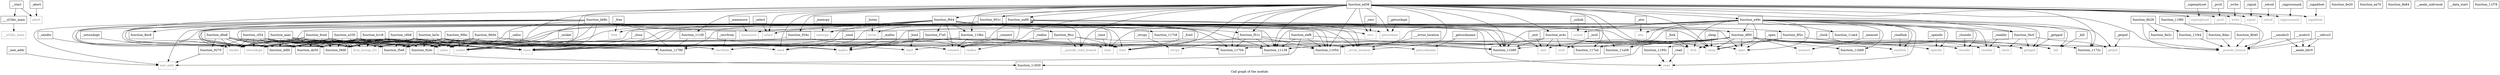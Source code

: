 digraph "Call graph of the module." {
  label="Call graph of the module.";
  node [shape=record];

  Node____uClibc_main [label="{___uClibc_main}"];
  Node__memset [label="{_memset}"];
  Node__realloc [label="{_realloc}"];
  Node__getppid [label="{_getppid}"];
  Node_function_11704 [label="{function_11704}"];
  Node__getsockname [label="{_getsockname}"];
  Node__time [label="{_time}"];
  Node__fcntl [label="{_fcntl}"];
  Node__opendir [label="{_opendir}"];
  Node__getsockopt [label="{_getsockopt}"];
  Node_function_8ec8 [label="{function_8ec8}"];
  Node_function_11780 [label="{function_11780}"];
  Node____errno_location [label="{___errno_location}"];
  Node__listen [label="{_listen}"];
  Node_function_be3c [label="{function_be3c}"];
  Node__exit [label="{_exit}"];
  Node_function_c6b8 [label="{function_c6b8}"];
  Node_function_8f2c [label="{function_8f2c}"];
  Node__close [label="{_close}"];
  Node_function_8dac [label="{function_8dac}"];
  Node_function_901c [label="{function_901c}"];
  Node_function_ed38 [label="{function_ed38}"];
  Node_function_cf34 [label="{function_cf34}"];
  Node__atoi [label="{_atoi}"];
  Node_function_9270 [label="{function_9270}"];
  Node_function_117a4 [label="{function_117a4}"];
  Node_function_d6a8 [label="{function_d6a8}"];
  Node_function_8e20 [label="{function_8e20}"];
  Node_function_92dc [label="{function_92dc}"];
  Node_function_f468 [label="{function_f468}"];
  Node_function_934c [label="{function_934c}"];
  Node__free [label="{_free}"];
  Node_function_ddf4 [label="{function_ddf4}"];
  Node__open [label="{_open}"];
  Node_function_96d4 [label="{function_96d4}"];
  Node_function_de50 [label="{function_de50}"];
  Node_function_f4c0 [label="{function_f4c0}"];
  Node_function_99bc [label="{function_99bc}"];
  Node_function_8e2c [label="{function_8e2c}"];
  Node_function_df00 [label="{function_df00}"];
  Node__clock [label="{_clock}"];
  Node__fork [label="{_fork}"];
  Node_function_9ca4 [label="{function_9ca4}"];
  Node_function_f51c [label="{function_f51c}"];
  Node_function_11138 [label="{function_11138}"];
  Node_function_e49c [label="{function_e49c}"];
  Node_function_a330 [label="{function_a330}"];
  Node_function_11054 [label="{function_11054}"];
  Node_function_f5e8 [label="{function_f5e8}"];
  Node_function_117c8 [label="{function_117c8}"];
  Node_function_111f0 [label="{function_111f0}"];
  Node_function_ea70 [label="{function_ea70}"];
  Node__setsid [label="{_setsid}"];
  Node_function_f6cc [label="{function_f6cc}"];
  Node__sigprocmask [label="{_sigprocmask}"];
  Node_function_8e84 [label="{function_8e84}"];
  Node_function_aaac [label="{function_aaac}"];
  Node_function_f7a0 [label="{function_f7a0}"];
  Node_function_ea88 [label="{function_ea88}"];
  Node_function_1172c [label="{function_1172c}"];
  Node_function_b1c8 [label="{function_b1c8}"];
  Node_function_ebf8 [label="{function_ebf8}"];
  Node__closedir [label="{_closedir}"];
  Node_function_b68c [label="{function_b68c}"];
  Node_function_ec4c [label="{function_ec4c}"];
  Node___start [label="{__start}"];
  Node_function_f944 [label="{function_f944}"];
  Node_function_11080 [label="{function_11080}"];
  Node_function_11830 [label="{function_11830}"];
  Node_ioctl [color="gray50", fontcolor="gray50", label="{ioctl}"];
  Node_recv [color="gray50", fontcolor="gray50", label="{recv}"];
  Node_connect [color="gray50", fontcolor="gray50", label="{connect}"];
  Node_sigemptyset [color="gray50", fontcolor="gray50", label="{sigemptyset}"];
  Node_memmove [color="gray50", fontcolor="gray50", label="{memmove}"];
  Node___aeabi_uidivmod [label="{__aeabi_uidivmod}"];
  Node___umodsi3 [label="{__umodsi3}"];
  Node___modsi3 [label="{__modsi3}"];
  Node_getpid [color="gray50", fontcolor="gray50", label="{getpid}"];
  Node_prctl [color="gray50", fontcolor="gray50", label="{prctl}"];
  Node_memcpy [color="gray50", fontcolor="gray50", label="{memcpy}"];
  Node_readlink [color="gray50", fontcolor="gray50", label="{readlink}"];
  Node_function_1195c [label="{function_1195c}"];
  Node_function_11ae4 [label="{function_11ae4}"];
  Node_function_11b68 [label="{function_11b68}"];
  Node___udivsi3 [label="{__udivsi3}"];
  Node_function_119bc [label="{function_119bc}"];
  Node_function_11a58 [label="{function_11a58}"];
  Node_malloc [color="gray50", fontcolor="gray50", label="{malloc}"];
  Node_sleep [color="gray50", fontcolor="gray50", label="{sleep}"];
  Node_recvfrom [color="gray50", fontcolor="gray50", label="{recvfrom}"];
  Node_socket [color="gray50", fontcolor="gray50", label="{socket}"];
  Node_send [color="gray50", fontcolor="gray50", label="{send}"];
  Node_abort [color="gray50", fontcolor="gray50", label="{abort}"];
  Node_calloc [color="gray50", fontcolor="gray50", label="{calloc}"];
  Node_write [color="gray50", fontcolor="gray50", label="{write}"];
  Node_kill [color="gray50", fontcolor="gray50", label="{kill}"];
  Node_bind [color="gray50", fontcolor="gray50", label="{bind}"];
  Node_inet_addr [color="gray50", fontcolor="gray50", label="{inet_addr}"];
  Node_setsockopt [color="gray50", fontcolor="gray50", label="{setsockopt}"];
  Node_signal [color="gray50", fontcolor="gray50", label="{signal}"];
  Node_read [color="gray50", fontcolor="gray50", label="{read}"];
  Node_unlink [color="gray50", fontcolor="gray50", label="{unlink}"];
  Node_sendto [color="gray50", fontcolor="gray50", label="{sendto}"];
  Node_realloc [color="gray50", fontcolor="gray50", label="{realloc}"];
  Node_listen [color="gray50", fontcolor="gray50", label="{listen}"];
  Node_fork [color="gray50", fontcolor="gray50", label="{fork}"];
  Node___uClibc_main [color="gray50", fontcolor="gray50", label="{__uClibc_main}"];
  Node_memset [color="gray50", fontcolor="gray50", label="{memset}"];
  Node_getppid [color="gray50", fontcolor="gray50", label="{getppid}"];
  Node_time [color="gray50", fontcolor="gray50", label="{time}"];
  Node_opendir [color="gray50", fontcolor="gray50", label="{opendir}"];
  Node_getsockopt [color="gray50", fontcolor="gray50", label="{getsockopt}"];
  Node___errno_location [color="gray50", fontcolor="gray50", label="{__errno_location}"];
  Node_exit [color="gray50", fontcolor="gray50", label="{exit}"];
  Node_atoi [color="gray50", fontcolor="gray50", label="{atoi}"];
  Node_open [color="gray50", fontcolor="gray50", label="{open}"];
  Node_clock [color="gray50", fontcolor="gray50", label="{clock}"];
  Node_setsid [color="gray50", fontcolor="gray50", label="{setsid}"];
  Node_closedir [color="gray50", fontcolor="gray50", label="{closedir}"];
  Node_fcntl [color="gray50", fontcolor="gray50", label="{fcntl}"];
  Node_close [color="gray50", fontcolor="gray50", label="{close}"];
  Node_free [color="gray50", fontcolor="gray50", label="{free}"];
  Node_sigprocmask [color="gray50", fontcolor="gray50", label="{sigprocmask}"];
  Node_getsockname [color="gray50", fontcolor="gray50", label="{getsockname}"];
  Node___data_start [label="{__data_start}"];
  Node_llvm_bswap_i32 [color="gray50", fontcolor="gray50", label="{llvm_bswap_i32}"];
  Node___aeabi_ldiv0 [label="{__aeabi_ldiv0}"];
  Node_function_11f44 [label="{function_11f44}"];
  Node_function_11f78 [label="{function_11f78}"];
  Node_function_11f80 [label="{function_11f80}"];
  Node_strcpy [color="gray50", fontcolor="gray50", label="{strcpy}"];
  Node_select [color="gray50", fontcolor="gray50", label="{select}"];
  Node_readdir [color="gray50", fontcolor="gray50", label="{readdir}"];
  Node_sigaddset [color="gray50", fontcolor="gray50", label="{sigaddset}"];
  Node___pseudo_branch [color="gray50", fontcolor="gray50", label="{__pseudo_branch}"];
  Node___pseudo_cond_branch [color="gray50", fontcolor="gray50", label="{__pseudo_cond_branch}"];
  Node_function_8b28 [label="{function_8b28}"];
  Node_function_8b40 [label="{function_8b40}"];
  Node__strcpy [label="{_strcpy}"];
  Node__ioctl [label="{_ioctl}"];
  Node__recv [label="{_recv}"];
  Node__connect [label="{_connect}"];
  Node__sigemptyset [label="{_sigemptyset}"];
  Node__memmove [label="{_memmove}"];
  Node__getpid [label="{_getpid}"];
  Node__prctl [label="{_prctl}"];
  Node__memcpy [label="{_memcpy}"];
  Node__readlink [label="{_readlink}"];
  Node__malloc [label="{_malloc}"];
  Node__sleep [label="{_sleep}"];
  Node__recvfrom [label="{_recvfrom}"];
  Node__socket [label="{_socket}"];
  Node__select [label="{_select}"];
  Node__readdir [label="{_readdir}"];
  Node__sigaddset [label="{_sigaddset}"];
  Node__send [label="{_send}"];
  Node__abort [label="{_abort}"];
  Node__calloc [label="{_calloc}"];
  Node__write [label="{_write}"];
  Node__kill [label="{_kill}"];
  Node__bind [label="{_bind}"];
  Node__inet_addr [label="{_inet_addr}"];
  Node__setsockopt [label="{_setsockopt}"];
  Node__signal [label="{_signal}"];
  Node__read [label="{_read}"];
  Node__unlink [label="{_unlink}"];
  Node__sendto [label="{_sendto}"];
  Node____uClibc_main -> Node___uClibc_main;
  Node__memset -> Node_memset;
  Node__realloc -> Node_realloc;
  Node__getppid -> Node_getppid;
  Node__getsockname -> Node_getsockname;
  Node__time -> Node_time;
  Node__fcntl -> Node_fcntl;
  Node__opendir -> Node_opendir;
  Node__getsockopt -> Node_getsockopt;
  Node____errno_location -> Node___errno_location;
  Node__listen -> Node_listen;
  Node_function_be3c -> Node_function_92dc;
  Node_function_be3c -> Node_function_f468;
  Node_function_be3c -> Node_function_ddf4;
  Node_function_be3c -> Node_function_de50;
  Node_function_be3c -> Node_function_f5e8;
  Node_function_be3c -> Node_connect;
  Node_function_be3c -> Node_malloc;
  Node_function_be3c -> Node_recvfrom;
  Node_function_be3c -> Node_socket;
  Node_function_be3c -> Node_calloc;
  Node_function_be3c -> Node_setsockopt;
  Node_function_be3c -> Node_sendto;
  Node_function_be3c -> Node_time;
  Node_function_be3c -> Node_fcntl;
  Node_function_be3c -> Node_close;
  Node_function_be3c -> Node_llvm_bswap_i32;
  Node__exit -> Node_exit;
  Node_function_c6b8 -> Node_function_92dc;
  Node_function_c6b8 -> Node_function_f468;
  Node_function_c6b8 -> Node_function_ddf4;
  Node_function_c6b8 -> Node_function_de50;
  Node_function_c6b8 -> Node_function_f5e8;
  Node_function_c6b8 -> Node_connect;
  Node_function_c6b8 -> Node_malloc;
  Node_function_c6b8 -> Node_recvfrom;
  Node_function_c6b8 -> Node_socket;
  Node_function_c6b8 -> Node_calloc;
  Node_function_c6b8 -> Node_setsockopt;
  Node_function_c6b8 -> Node_sendto;
  Node_function_c6b8 -> Node_time;
  Node_function_c6b8 -> Node_fcntl;
  Node_function_c6b8 -> Node_close;
  Node_function_c6b8 -> Node_llvm_bswap_i32;
  Node_function_8f2c -> Node_sleep;
  Node_function_8f2c -> Node_kill;
  Node_function_8f2c -> Node_fork;
  Node_function_8f2c -> Node_getppid;
  Node_function_8f2c -> Node_exit;
  Node_function_8f2c -> Node___pseudo_branch;
  Node__close -> Node_close;
  Node_function_8dac -> Node___pseudo_branch;
  Node_function_901c -> Node_function_11780;
  Node_function_901c -> Node_function_8f2c;
  Node_function_901c -> Node_calloc;
  Node_function_901c -> Node___errno_location;
  Node_function_901c -> Node_free;
  Node_function_901c -> Node___pseudo_cond_branch;
  Node_function_ed38 -> Node_function_11704;
  Node_function_ed38 -> Node_function_901c;
  Node_function_ed38 -> Node_function_117a4;
  Node_function_ed38 -> Node_function_f468;
  Node_function_ed38 -> Node_function_934c;
  Node_function_ed38 -> Node_function_f4c0;
  Node_function_ed38 -> Node_function_f51c;
  Node_function_ed38 -> Node_function_11138;
  Node_function_ed38 -> Node_function_e49c;
  Node_function_ed38 -> Node_function_11054;
  Node_function_ed38 -> Node_function_111f0;
  Node_function_ed38 -> Node_function_ea88;
  Node_function_ed38 -> Node_function_1172c;
  Node_function_ed38 -> Node_function_ec4c;
  Node_function_ed38 -> Node_function_f944;
  Node_function_ed38 -> Node_function_11080;
  Node_function_ed38 -> Node_recv;
  Node_function_ed38 -> Node_connect;
  Node_function_ed38 -> Node_sigemptyset;
  Node_function_ed38 -> Node_prctl;
  Node_function_ed38 -> Node_function_119bc;
  Node_function_ed38 -> Node_sleep;
  Node_function_ed38 -> Node_socket;
  Node_function_ed38 -> Node_send;
  Node_function_ed38 -> Node_write;
  Node_function_ed38 -> Node_signal;
  Node_function_ed38 -> Node_fork;
  Node_function_ed38 -> Node_getsockopt;
  Node_function_ed38 -> Node___errno_location;
  Node_function_ed38 -> Node_setsid;
  Node_function_ed38 -> Node_fcntl;
  Node_function_ed38 -> Node_close;
  Node_function_ed38 -> Node_sigprocmask;
  Node_function_ed38 -> Node_select;
  Node_function_ed38 -> Node_sigaddset;
  Node_function_ed38 -> Node___pseudo_branch;
  Node_function_ed38 -> Node___pseudo_cond_branch;
  Node_function_cf34 -> Node_function_9270;
  Node_function_cf34 -> Node_function_92dc;
  Node_function_cf34 -> Node_function_f468;
  Node_function_cf34 -> Node_function_ddf4;
  Node_function_cf34 -> Node_function_de50;
  Node_function_cf34 -> Node_function_f5e8;
  Node_function_cf34 -> Node_socket;
  Node_function_cf34 -> Node_calloc;
  Node_function_cf34 -> Node_setsockopt;
  Node_function_cf34 -> Node_sendto;
  Node_function_cf34 -> Node_close;
  Node_function_cf34 -> Node_llvm_bswap_i32;
  Node__atoi -> Node_atoi;
  Node_function_9270 -> Node_inet_addr;
  Node_function_d6a8 -> Node_function_9270;
  Node_function_d6a8 -> Node_function_92dc;
  Node_function_d6a8 -> Node_function_f468;
  Node_function_d6a8 -> Node_function_ddf4;
  Node_function_d6a8 -> Node_function_de50;
  Node_function_d6a8 -> Node_socket;
  Node_function_d6a8 -> Node_calloc;
  Node_function_d6a8 -> Node_setsockopt;
  Node_function_d6a8 -> Node_sendto;
  Node_function_d6a8 -> Node_close;
  Node_function_d6a8 -> Node_llvm_bswap_i32;
  Node_function_92dc -> Node_function_11830;
  Node_function_934c -> Node_calloc;
  Node_function_934c -> Node_realloc;
  Node__free -> Node_free;
  Node__open -> Node_open;
  Node_function_96d4 -> Node_function_92dc;
  Node_function_96d4 -> Node_function_f468;
  Node_function_96d4 -> Node_function_f5e8;
  Node_function_96d4 -> Node_connect;
  Node_function_96d4 -> Node_socket;
  Node_function_96d4 -> Node_send;
  Node_function_96d4 -> Node_calloc;
  Node_function_96d4 -> Node_bind;
  Node_function_96d4 -> Node_llvm_bswap_i32;
  Node_function_f4c0 -> Node_getpid;
  Node_function_f4c0 -> Node_getppid;
  Node_function_f4c0 -> Node_time;
  Node_function_f4c0 -> Node_clock;
  Node_function_99bc -> Node_function_92dc;
  Node_function_99bc -> Node_function_f468;
  Node_function_99bc -> Node_function_f5e8;
  Node_function_99bc -> Node_connect;
  Node_function_99bc -> Node_socket;
  Node_function_99bc -> Node_send;
  Node_function_99bc -> Node_calloc;
  Node_function_99bc -> Node_bind;
  Node_function_99bc -> Node_llvm_bswap_i32;
  Node_function_df00 -> Node_function_11704;
  Node_function_df00 -> Node_function_117a4;
  Node_function_df00 -> Node_function_11138;
  Node_function_df00 -> Node_function_11054;
  Node_function_df00 -> Node_function_1172c;
  Node_function_df00 -> Node_function_11080;
  Node_function_df00 -> Node_function_11830;
  Node_function_df00 -> Node_readlink;
  Node_function_df00 -> Node_function_1195c;
  Node_function_df00 -> Node_function_11b68;
  Node_function_df00 -> Node_function_11a58;
  Node_function_df00 -> Node_sleep;
  Node_function_df00 -> Node_kill;
  Node_function_df00 -> Node_memset;
  Node_function_df00 -> Node_opendir;
  Node_function_df00 -> Node_open;
  Node_function_df00 -> Node_closedir;
  Node_function_df00 -> Node_close;
  Node_function_df00 -> Node_readdir;
  Node__clock -> Node_clock;
  Node__fork -> Node_fork;
  Node_function_9ca4 -> Node_function_92dc;
  Node_function_9ca4 -> Node_function_f468;
  Node_function_9ca4 -> Node_function_ddf4;
  Node_function_9ca4 -> Node_function_de50;
  Node_function_9ca4 -> Node_function_f5e8;
  Node_function_9ca4 -> Node_socket;
  Node_function_9ca4 -> Node_calloc;
  Node_function_9ca4 -> Node_setsockopt;
  Node_function_9ca4 -> Node_sendto;
  Node_function_9ca4 -> Node_close;
  Node_function_9ca4 -> Node_llvm_bswap_i32;
  Node_function_f51c -> Node_function_11704;
  Node_function_f51c -> Node_function_11138;
  Node_function_f51c -> Node_function_11054;
  Node_function_f51c -> Node_function_11080;
  Node_function_f51c -> Node_strcpy;
  Node_function_e49c -> Node_function_117a4;
  Node_function_e49c -> Node_function_df00;
  Node_function_e49c -> Node_function_11138;
  Node_function_e49c -> Node_function_11054;
  Node_function_e49c -> Node_function_1172c;
  Node_function_e49c -> Node_function_11080;
  Node_function_e49c -> Node_getpid;
  Node_function_e49c -> Node_readlink;
  Node_function_e49c -> Node_function_11ae4;
  Node_function_e49c -> Node_function_11b68;
  Node_function_e49c -> Node_function_11a58;
  Node_function_e49c -> Node_malloc;
  Node_function_e49c -> Node_sleep;
  Node_function_e49c -> Node_kill;
  Node_function_e49c -> Node_read;
  Node_function_e49c -> Node_unlink;
  Node_function_e49c -> Node_fork;
  Node_function_e49c -> Node_getppid;
  Node_function_e49c -> Node_time;
  Node_function_e49c -> Node_opendir;
  Node_function_e49c -> Node_atoi;
  Node_function_e49c -> Node_open;
  Node_function_e49c -> Node_closedir;
  Node_function_e49c -> Node_close;
  Node_function_e49c -> Node_readdir;
  Node_function_a330 -> Node_function_11780;
  Node_function_a330 -> Node_function_92dc;
  Node_function_a330 -> Node_function_f468;
  Node_function_a330 -> Node_function_ddf4;
  Node_function_a330 -> Node_function_de50;
  Node_function_a330 -> Node_function_f5e8;
  Node_function_a330 -> Node_socket;
  Node_function_a330 -> Node_calloc;
  Node_function_a330 -> Node_setsockopt;
  Node_function_a330 -> Node_sendto;
  Node_function_a330 -> Node_close;
  Node_function_a330 -> Node_llvm_bswap_i32;
  Node_function_111f0 -> Node_function_11780;
  Node_function_111f0 -> Node_malloc;
  Node__setsid -> Node_setsid;
  Node_function_f6cc -> Node_function_117a4;
  Node_function_f6cc -> Node_connect;
  Node_function_f6cc -> Node_socket;
  Node_function_f6cc -> Node_fcntl;
  Node_function_f6cc -> Node___pseudo_cond_branch;
  Node__sigprocmask -> Node_sigprocmask;
  Node_function_aaac -> Node_function_92dc;
  Node_function_aaac -> Node_function_f468;
  Node_function_aaac -> Node_function_ddf4;
  Node_function_aaac -> Node_function_de50;
  Node_function_aaac -> Node_function_f5e8;
  Node_function_aaac -> Node_socket;
  Node_function_aaac -> Node_calloc;
  Node_function_aaac -> Node_setsockopt;
  Node_function_aaac -> Node_sendto;
  Node_function_aaac -> Node_close;
  Node_function_aaac -> Node_llvm_bswap_i32;
  Node_function_f7a0 -> Node_function_11704;
  Node_function_f7a0 -> Node_function_11780;
  Node_function_f7a0 -> Node_malloc;
  Node_function_f7a0 -> Node_realloc;
  Node_function_ea88 -> Node_function_df00;
  Node_function_ea88 -> Node_function_ea88;
  Node_function_ea88 -> Node_connect;
  Node_function_ea88 -> Node_sleep;
  Node_function_ea88 -> Node_socket;
  Node_function_ea88 -> Node_bind;
  Node_function_ea88 -> Node_setsockopt;
  Node_function_ea88 -> Node_listen;
  Node_function_ea88 -> Node___errno_location;
  Node_function_ea88 -> Node_fcntl;
  Node_function_ea88 -> Node_close;
  Node_function_b1c8 -> Node_function_11780;
  Node_function_b1c8 -> Node_function_92dc;
  Node_function_b1c8 -> Node_function_f468;
  Node_function_b1c8 -> Node_function_ddf4;
  Node_function_b1c8 -> Node_function_de50;
  Node_function_b1c8 -> Node_function_11138;
  Node_function_b1c8 -> Node_function_11054;
  Node_function_b1c8 -> Node_socket;
  Node_function_b1c8 -> Node_calloc;
  Node_function_b1c8 -> Node_setsockopt;
  Node_function_b1c8 -> Node_sendto;
  Node_function_b1c8 -> Node_close;
  Node_function_b1c8 -> Node_llvm_bswap_i32;
  Node_function_ebf8 -> Node_function_11138;
  Node_function_ebf8 -> Node_function_11054;
  Node_function_ebf8 -> Node_function_11080;
  Node_function_ebf8 -> Node_inet_addr;
  Node__closedir -> Node_closedir;
  Node_function_b68c -> Node_function_11704;
  Node_function_b68c -> Node_function_8ec8;
  Node_function_b68c -> Node_function_11780;
  Node_function_b68c -> Node_function_92dc;
  Node_function_b68c -> Node_function_f468;
  Node_function_b68c -> Node_function_ddf4;
  Node_function_b68c -> Node_function_de50;
  Node_function_b68c -> Node_function_f51c;
  Node_function_b68c -> Node_function_11138;
  Node_function_b68c -> Node_function_11054;
  Node_function_b68c -> Node_function_11080;
  Node_function_b68c -> Node_function_11a58;
  Node_function_b68c -> Node_socket;
  Node_function_b68c -> Node_calloc;
  Node_function_b68c -> Node_inet_addr;
  Node_function_b68c -> Node_setsockopt;
  Node_function_b68c -> Node_read;
  Node_function_b68c -> Node_sendto;
  Node_function_b68c -> Node_open;
  Node_function_b68c -> Node_close;
  Node_function_ec4c -> Node_function_11138;
  Node_function_ec4c -> Node_function_11054;
  Node_function_ec4c -> Node_function_11080;
  Node_function_ec4c -> Node_ioctl;
  Node_function_ec4c -> Node_sleep;
  Node_function_ec4c -> Node_fork;
  Node_function_ec4c -> Node_exit;
  Node_function_ec4c -> Node_open;
  Node___start -> Node____uClibc_main;
  Node___start -> Node_abort;
  Node_function_f944 -> Node_function_f468;
  Node_function_f944 -> Node_function_ddf4;
  Node_function_f944 -> Node_function_de50;
  Node_function_f944 -> Node_function_f4c0;
  Node_function_f944 -> Node_function_11138;
  Node_function_f944 -> Node_function_11054;
  Node_function_f944 -> Node_function_117c8;
  Node_function_f944 -> Node_function_f6cc;
  Node_function_f944 -> Node_function_f7a0;
  Node_function_f944 -> Node_function_11080;
  Node_function_f944 -> Node_recv;
  Node_function_f944 -> Node_connect;
  Node_function_f944 -> Node_memmove;
  Node_function_f944 -> Node_memcpy;
  Node_function_f944 -> Node_function_119bc;
  Node_function_f944 -> Node_recvfrom;
  Node_function_f944 -> Node_socket;
  Node_function_f944 -> Node_send;
  Node_function_f944 -> Node_calloc;
  Node_function_f944 -> Node_inet_addr;
  Node_function_f944 -> Node_setsockopt;
  Node_function_f944 -> Node_sendto;
  Node_function_f944 -> Node_fork;
  Node_function_f944 -> Node_time;
  Node_function_f944 -> Node_getsockopt;
  Node_function_f944 -> Node___errno_location;
  Node_function_f944 -> Node_exit;
  Node_function_f944 -> Node_fcntl;
  Node_function_f944 -> Node_close;
  Node_function_f944 -> Node_llvm_bswap_i32;
  Node_function_f944 -> Node_select;
  Node___umodsi3 -> Node___aeabi_ldiv0;
  Node___umodsi3 -> Node___pseudo_branch;
  Node___modsi3 -> Node___aeabi_ldiv0;
  Node___modsi3 -> Node___pseudo_branch;
  Node_function_1195c -> Node_read;
  Node___udivsi3 -> Node___aeabi_ldiv0;
  Node___udivsi3 -> Node___pseudo_branch;
  Node_function_119bc -> Node_connect;
  Node_function_119bc -> Node_socket;
  Node_function_119bc -> Node___errno_location;
  Node_function_119bc -> Node_close;
  Node_function_119bc -> Node_getsockname;
  Node_function_11f44 -> Node___pseudo_branch;
  Node_function_11f80 -> Node_function_8dac;
  Node_function_11f80 -> Node___pseudo_branch;
  Node_function_8b28 -> Node_function_8e2c;
  Node_function_8b28 -> Node_function_11f44;
  Node_function_8b28 -> Node___pseudo_branch;
  Node_function_8b40 -> Node___pseudo_branch;
  Node__strcpy -> Node_strcpy;
  Node__ioctl -> Node_ioctl;
  Node__recv -> Node_recv;
  Node__connect -> Node_connect;
  Node__sigemptyset -> Node_sigemptyset;
  Node__memmove -> Node_memmove;
  Node__getpid -> Node_getpid;
  Node__prctl -> Node_prctl;
  Node__memcpy -> Node_memcpy;
  Node__readlink -> Node_readlink;
  Node__malloc -> Node_malloc;
  Node__sleep -> Node_sleep;
  Node__recvfrom -> Node_recvfrom;
  Node__socket -> Node_socket;
  Node__select -> Node_select;
  Node__readdir -> Node_readdir;
  Node__sigaddset -> Node_sigaddset;
  Node__send -> Node_send;
  Node__abort -> Node_abort;
  Node__calloc -> Node_calloc;
  Node__write -> Node_write;
  Node__kill -> Node_kill;
  Node__bind -> Node_bind;
  Node__inet_addr -> Node_inet_addr;
  Node__setsockopt -> Node_setsockopt;
  Node__signal -> Node_signal;
  Node__read -> Node_read;
  Node__unlink -> Node_unlink;
  Node__sendto -> Node_sendto;
}
